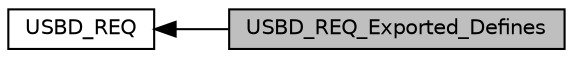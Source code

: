 digraph "USBD_REQ_Exported_Defines"
{
  edge [fontname="Helvetica",fontsize="10",labelfontname="Helvetica",labelfontsize="10"];
  node [fontname="Helvetica",fontsize="10",shape=record];
  rankdir=LR;
  Node0 [label="USBD_REQ_Exported_Defines",height=0.2,width=0.4,color="black", fillcolor="grey75", style="filled", fontcolor="black"];
  Node1 [label="USBD_REQ",height=0.2,width=0.4,color="black", fillcolor="white", style="filled",URL="$group___u_s_b_d___r_e_q.html",tooltip="header file for the usbd_req.c file "];
  Node1->Node0 [shape=plaintext, dir="back", style="solid"];
}
